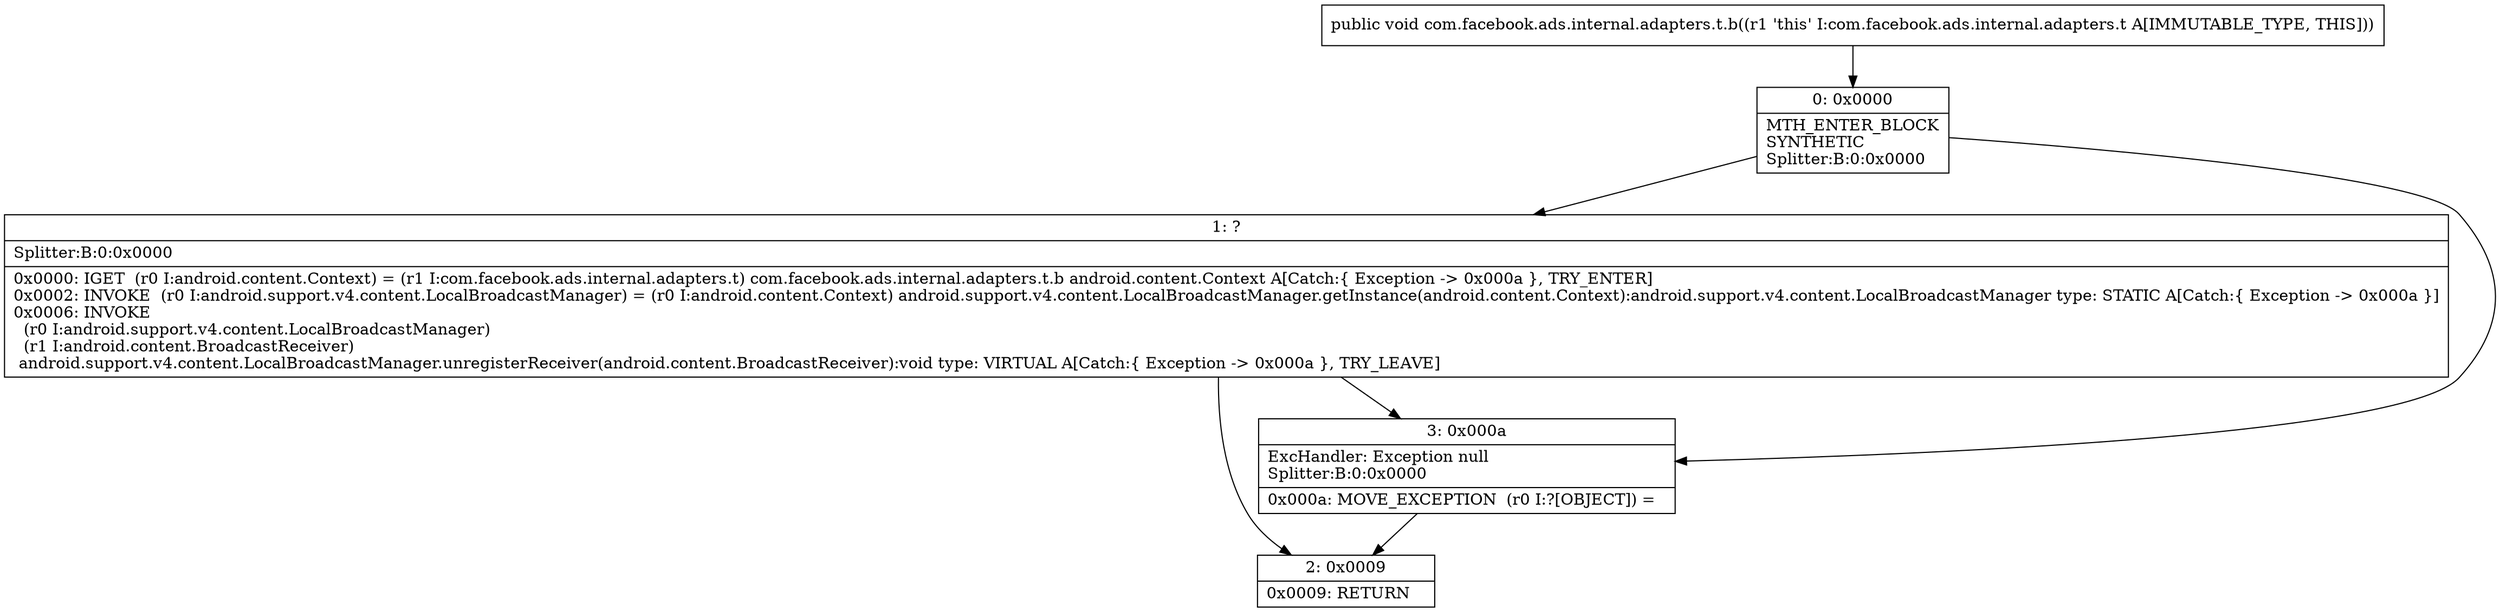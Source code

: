 digraph "CFG forcom.facebook.ads.internal.adapters.t.b()V" {
Node_0 [shape=record,label="{0\:\ 0x0000|MTH_ENTER_BLOCK\lSYNTHETIC\lSplitter:B:0:0x0000\l}"];
Node_1 [shape=record,label="{1\:\ ?|Splitter:B:0:0x0000\l|0x0000: IGET  (r0 I:android.content.Context) = (r1 I:com.facebook.ads.internal.adapters.t) com.facebook.ads.internal.adapters.t.b android.content.Context A[Catch:\{ Exception \-\> 0x000a \}, TRY_ENTER]\l0x0002: INVOKE  (r0 I:android.support.v4.content.LocalBroadcastManager) = (r0 I:android.content.Context) android.support.v4.content.LocalBroadcastManager.getInstance(android.content.Context):android.support.v4.content.LocalBroadcastManager type: STATIC A[Catch:\{ Exception \-\> 0x000a \}]\l0x0006: INVOKE  \l  (r0 I:android.support.v4.content.LocalBroadcastManager)\l  (r1 I:android.content.BroadcastReceiver)\l android.support.v4.content.LocalBroadcastManager.unregisterReceiver(android.content.BroadcastReceiver):void type: VIRTUAL A[Catch:\{ Exception \-\> 0x000a \}, TRY_LEAVE]\l}"];
Node_2 [shape=record,label="{2\:\ 0x0009|0x0009: RETURN   \l}"];
Node_3 [shape=record,label="{3\:\ 0x000a|ExcHandler: Exception null\lSplitter:B:0:0x0000\l|0x000a: MOVE_EXCEPTION  (r0 I:?[OBJECT]) =  \l}"];
MethodNode[shape=record,label="{public void com.facebook.ads.internal.adapters.t.b((r1 'this' I:com.facebook.ads.internal.adapters.t A[IMMUTABLE_TYPE, THIS])) }"];
MethodNode -> Node_0;
Node_0 -> Node_1;
Node_0 -> Node_3;
Node_1 -> Node_2;
Node_1 -> Node_3;
Node_3 -> Node_2;
}

